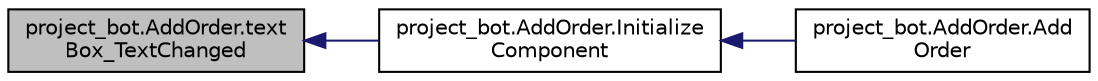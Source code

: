 digraph "project_bot.AddOrder.textBox_TextChanged"
{
  edge [fontname="Helvetica",fontsize="10",labelfontname="Helvetica",labelfontsize="10"];
  node [fontname="Helvetica",fontsize="10",shape=record];
  rankdir="LR";
  Node58 [label="project_bot.AddOrder.text\lBox_TextChanged",height=0.2,width=0.4,color="black", fillcolor="grey75", style="filled", fontcolor="black"];
  Node58 -> Node59 [dir="back",color="midnightblue",fontsize="10",style="solid",fontname="Helvetica"];
  Node59 [label="project_bot.AddOrder.Initialize\lComponent",height=0.2,width=0.4,color="black", fillcolor="white", style="filled",URL="$classproject__bot_1_1_add_order.html#a7e3d4f70086017c86773a3ae31bfb61f",tooltip="Required method for Designer support - do not modify the contents of this method with the code editor..."];
  Node59 -> Node60 [dir="back",color="midnightblue",fontsize="10",style="solid",fontname="Helvetica"];
  Node60 [label="project_bot.AddOrder.Add\lOrder",height=0.2,width=0.4,color="black", fillcolor="white", style="filled",URL="$classproject__bot_1_1_add_order.html#a70759d62195c7b92d5680be53ca76937"];
}

